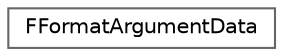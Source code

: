digraph "Graphical Class Hierarchy"
{
 // INTERACTIVE_SVG=YES
 // LATEX_PDF_SIZE
  bgcolor="transparent";
  edge [fontname=Helvetica,fontsize=10,labelfontname=Helvetica,labelfontsize=10];
  node [fontname=Helvetica,fontsize=10,shape=box,height=0.2,width=0.4];
  rankdir="LR";
  Node0 [id="Node000000",label="FFormatArgumentData",height=0.2,width=0.4,color="grey40", fillcolor="white", style="filled",URL="$df/d27/structFFormatArgumentData.html",tooltip="Used to pass argument/value pairs into FText::Format via UKismetTextLibrary::Format."];
}
